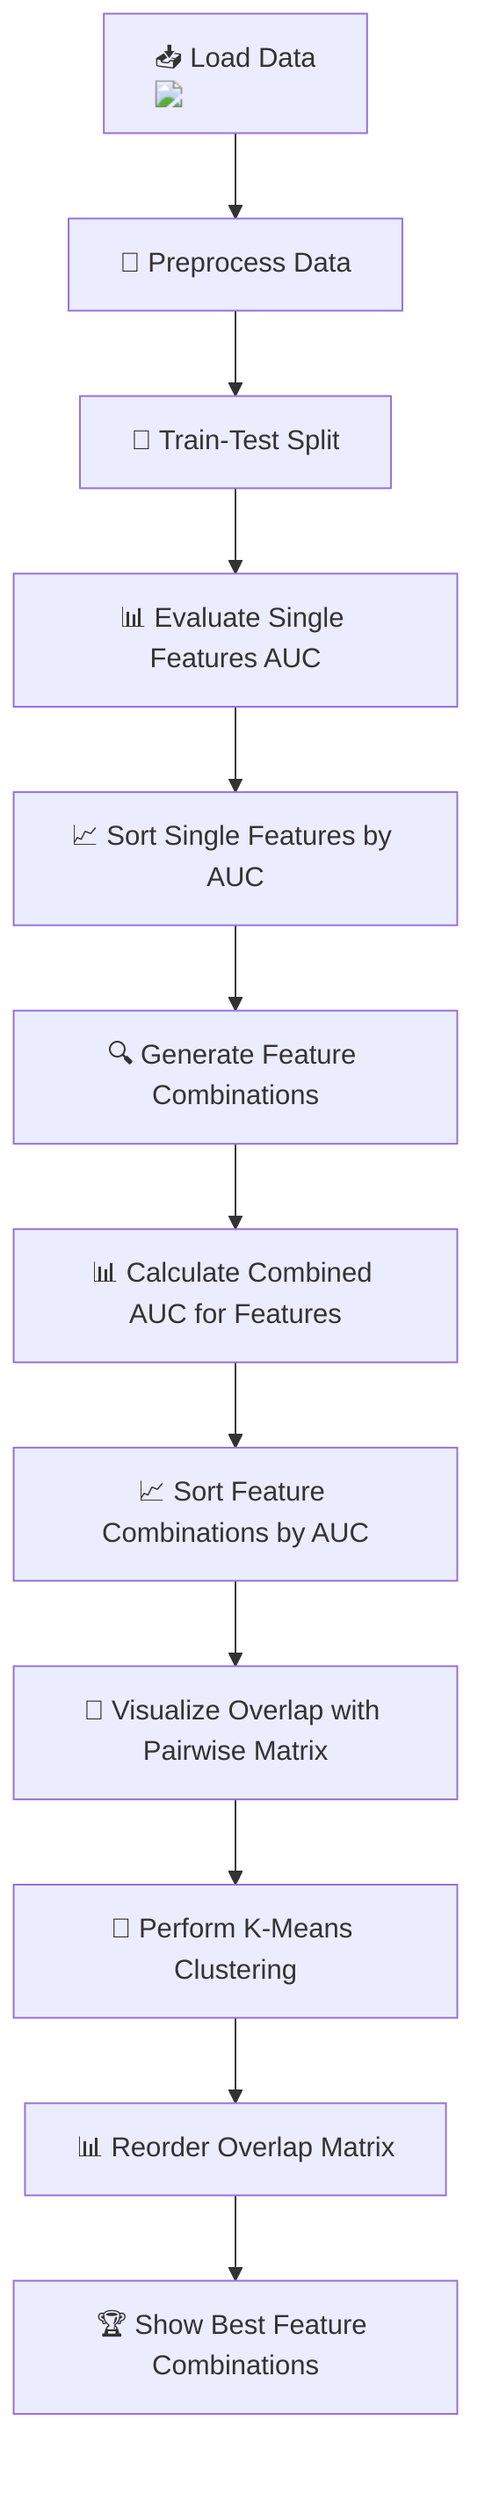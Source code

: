 flowchart TD
    A["📥 Load Data <img src='file.svg'/>"] --> B["🧹 Preprocess Data"]
    B --> C["🎯 Train-Test Split"]
    C --> D["📊 Evaluate Single Features AUC"]
    D --> E["📈 Sort Single Features by AUC"]
    E --> F["🔍 Generate Feature Combinations"]
    F --> G["📊 Calculate Combined AUC for Features"]
    G --> H["📈 Sort Feature Combinations by AUC"]
    H --> I["🔄 Visualize Overlap with Pairwise Matrix"]
    I --> J["🧠 Perform K-Means Clustering"]
    J --> K["📊 Reorder Overlap Matrix"]
    K --> L["🏆 Show Best Feature Combinations"]